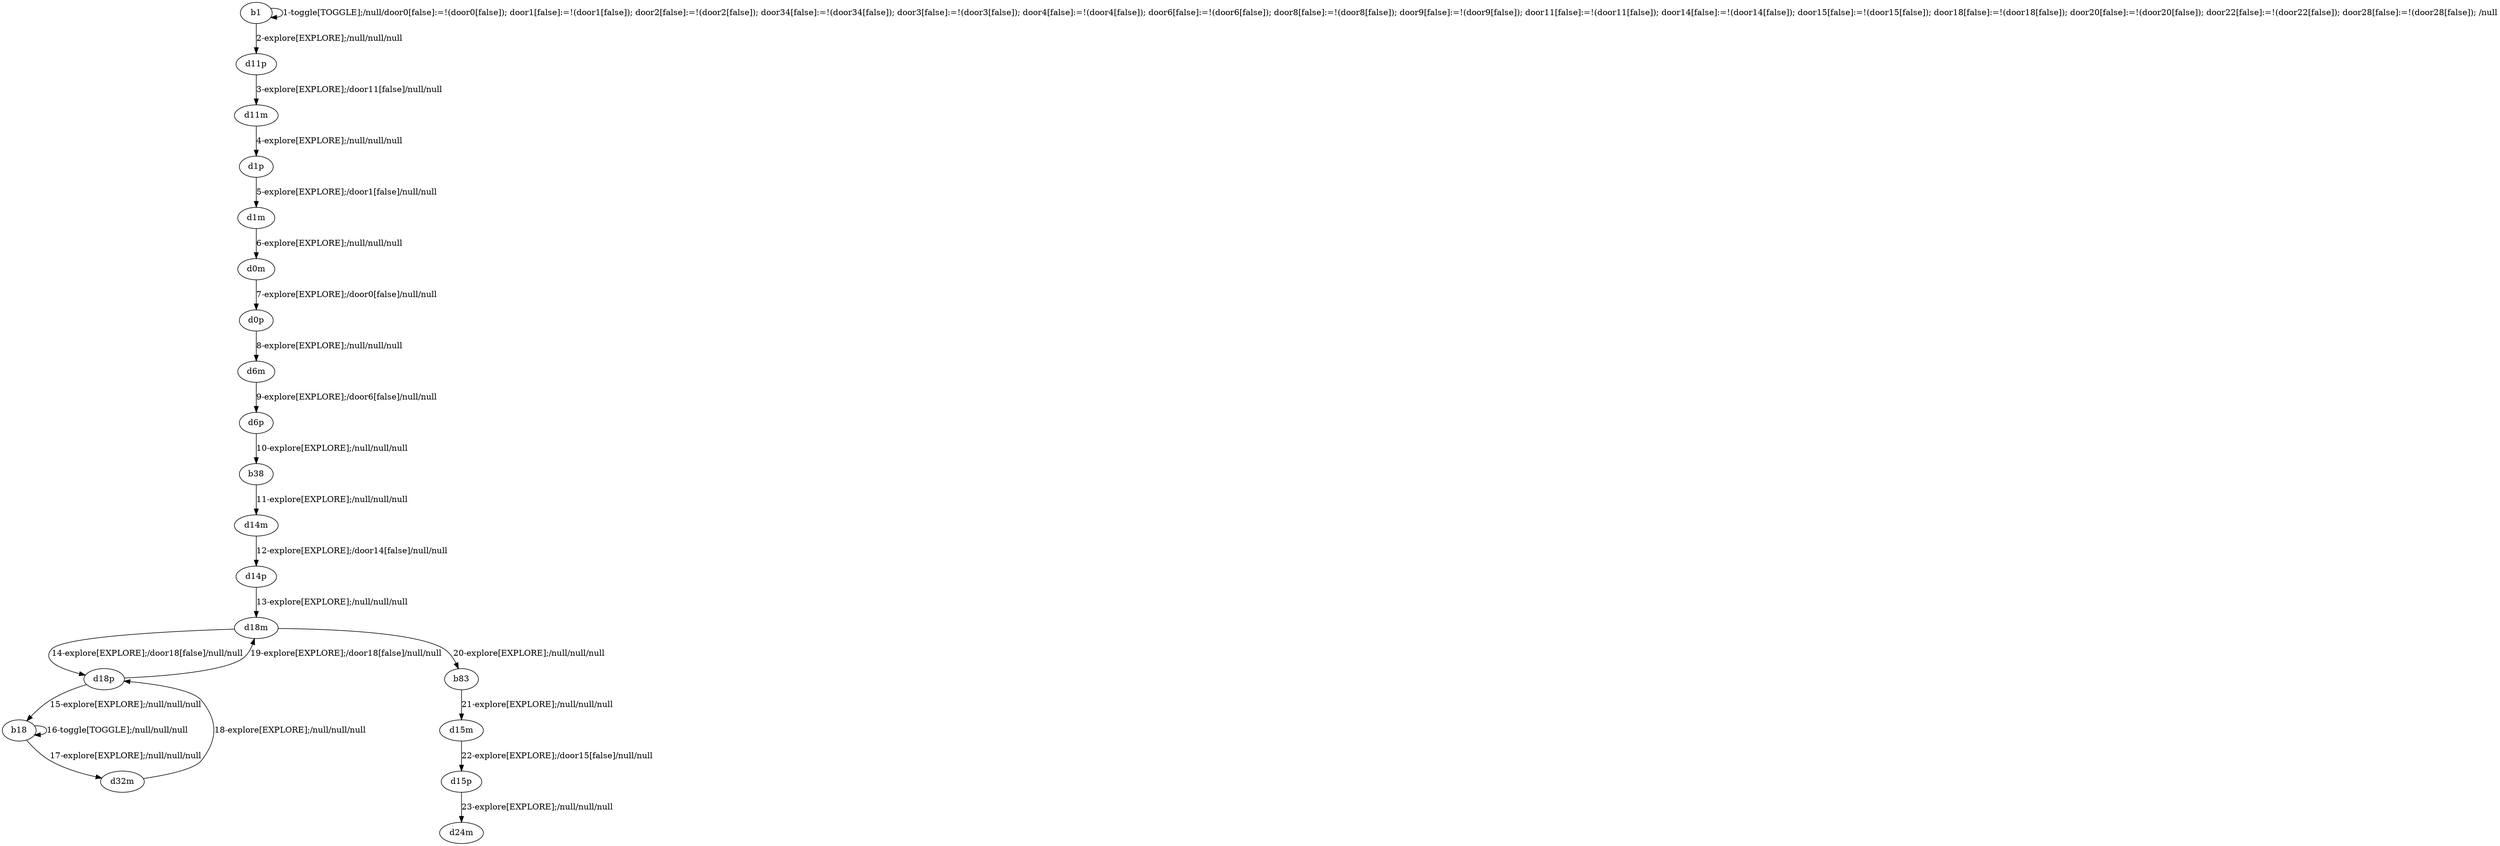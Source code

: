 # Total number of goals covered by this test: 2
# d18m --> b83
# b83 --> d15m

digraph g {
"b1" -> "b1" [label = "1-toggle[TOGGLE];/null/door0[false]:=!(door0[false]); door1[false]:=!(door1[false]); door2[false]:=!(door2[false]); door34[false]:=!(door34[false]); door3[false]:=!(door3[false]); door4[false]:=!(door4[false]); door6[false]:=!(door6[false]); door8[false]:=!(door8[false]); door9[false]:=!(door9[false]); door11[false]:=!(door11[false]); door14[false]:=!(door14[false]); door15[false]:=!(door15[false]); door18[false]:=!(door18[false]); door20[false]:=!(door20[false]); door22[false]:=!(door22[false]); door28[false]:=!(door28[false]); /null"];
"b1" -> "d11p" [label = "2-explore[EXPLORE];/null/null/null"];
"d11p" -> "d11m" [label = "3-explore[EXPLORE];/door11[false]/null/null"];
"d11m" -> "d1p" [label = "4-explore[EXPLORE];/null/null/null"];
"d1p" -> "d1m" [label = "5-explore[EXPLORE];/door1[false]/null/null"];
"d1m" -> "d0m" [label = "6-explore[EXPLORE];/null/null/null"];
"d0m" -> "d0p" [label = "7-explore[EXPLORE];/door0[false]/null/null"];
"d0p" -> "d6m" [label = "8-explore[EXPLORE];/null/null/null"];
"d6m" -> "d6p" [label = "9-explore[EXPLORE];/door6[false]/null/null"];
"d6p" -> "b38" [label = "10-explore[EXPLORE];/null/null/null"];
"b38" -> "d14m" [label = "11-explore[EXPLORE];/null/null/null"];
"d14m" -> "d14p" [label = "12-explore[EXPLORE];/door14[false]/null/null"];
"d14p" -> "d18m" [label = "13-explore[EXPLORE];/null/null/null"];
"d18m" -> "d18p" [label = "14-explore[EXPLORE];/door18[false]/null/null"];
"d18p" -> "b18" [label = "15-explore[EXPLORE];/null/null/null"];
"b18" -> "b18" [label = "16-toggle[TOGGLE];/null/null/null"];
"b18" -> "d32m" [label = "17-explore[EXPLORE];/null/null/null"];
"d32m" -> "d18p" [label = "18-explore[EXPLORE];/null/null/null"];
"d18p" -> "d18m" [label = "19-explore[EXPLORE];/door18[false]/null/null"];
"d18m" -> "b83" [label = "20-explore[EXPLORE];/null/null/null"];
"b83" -> "d15m" [label = "21-explore[EXPLORE];/null/null/null"];
"d15m" -> "d15p" [label = "22-explore[EXPLORE];/door15[false]/null/null"];
"d15p" -> "d24m" [label = "23-explore[EXPLORE];/null/null/null"];
}